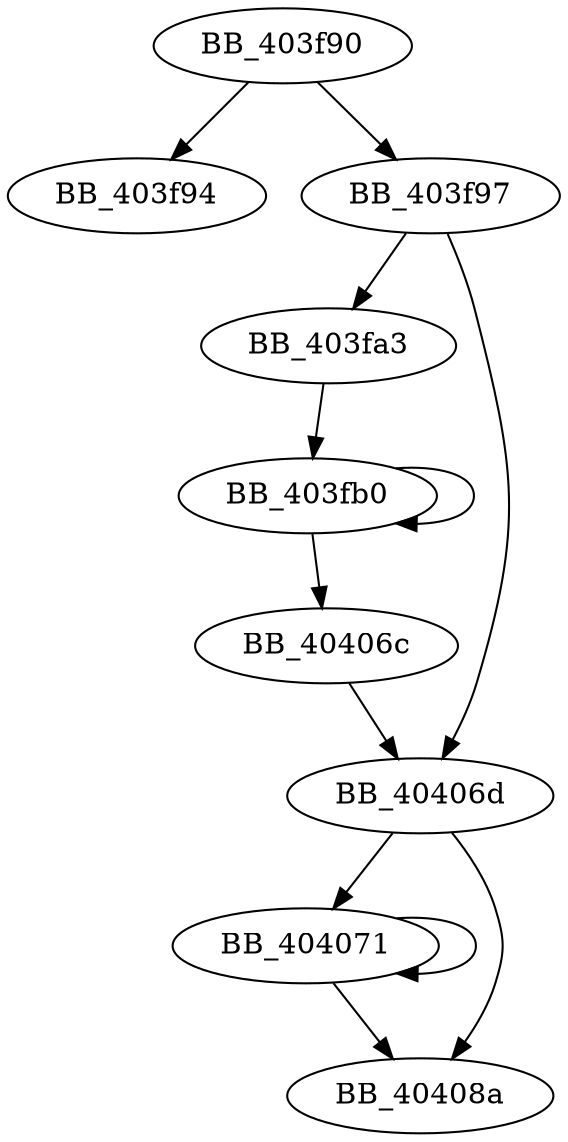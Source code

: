 DiGraph sub_403F90{
BB_403f90->BB_403f94
BB_403f90->BB_403f97
BB_403f97->BB_403fa3
BB_403f97->BB_40406d
BB_403fa3->BB_403fb0
BB_403fb0->BB_403fb0
BB_403fb0->BB_40406c
BB_40406c->BB_40406d
BB_40406d->BB_404071
BB_40406d->BB_40408a
BB_404071->BB_404071
BB_404071->BB_40408a
}
